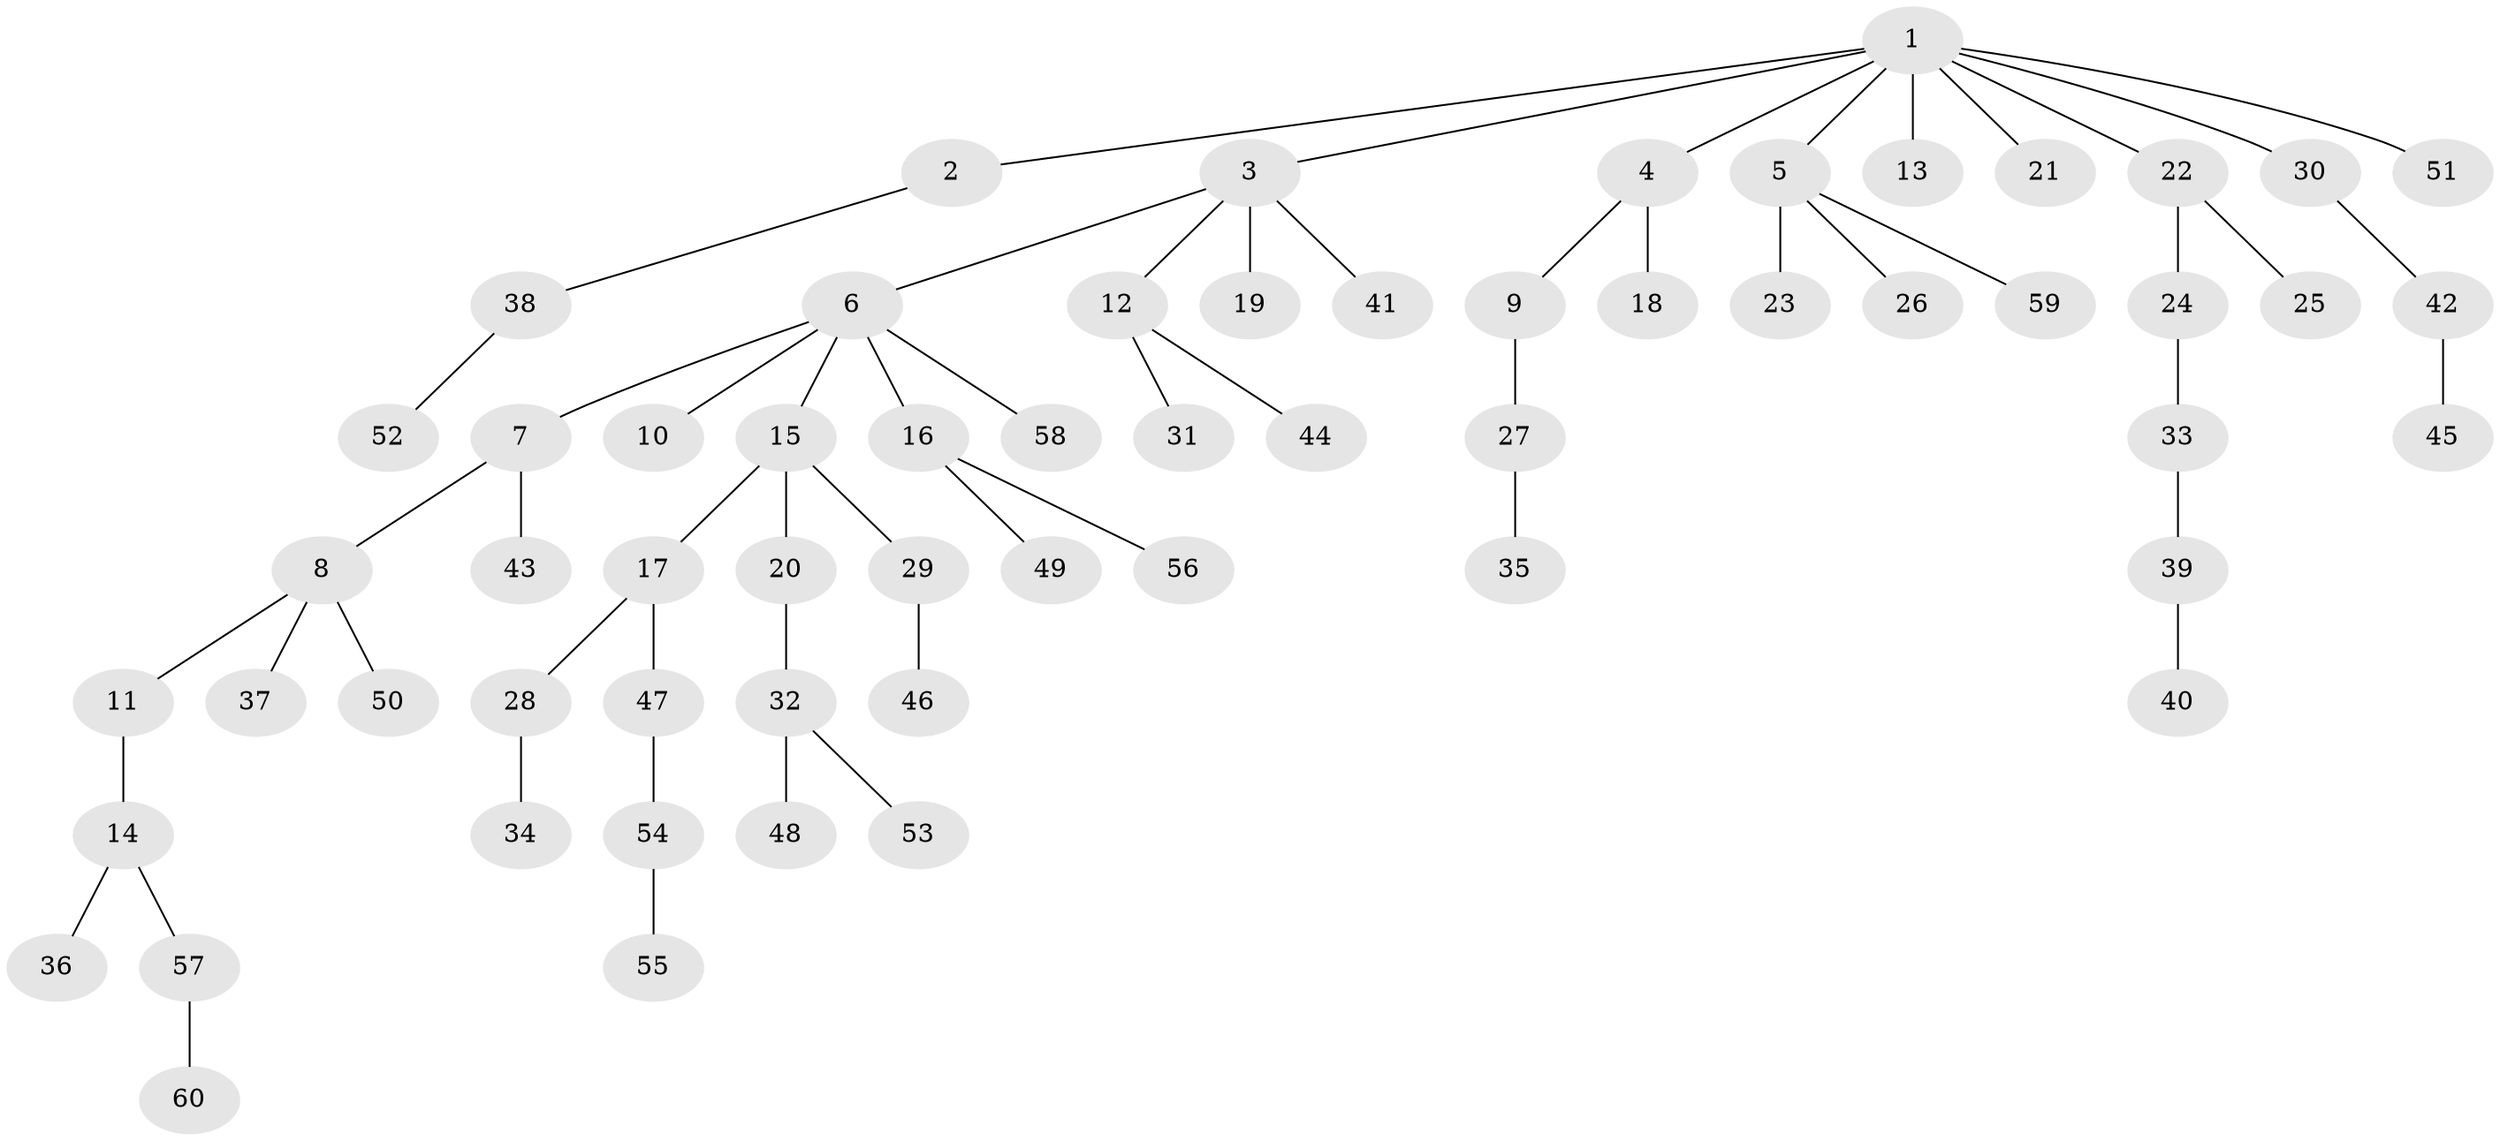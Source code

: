 // coarse degree distribution, {9: 0.025, 4: 0.05, 2: 0.25, 3: 0.1, 7: 0.025, 1: 0.55}
// Generated by graph-tools (version 1.1) at 2025/24/03/03/25 07:24:07]
// undirected, 60 vertices, 59 edges
graph export_dot {
graph [start="1"]
  node [color=gray90,style=filled];
  1;
  2;
  3;
  4;
  5;
  6;
  7;
  8;
  9;
  10;
  11;
  12;
  13;
  14;
  15;
  16;
  17;
  18;
  19;
  20;
  21;
  22;
  23;
  24;
  25;
  26;
  27;
  28;
  29;
  30;
  31;
  32;
  33;
  34;
  35;
  36;
  37;
  38;
  39;
  40;
  41;
  42;
  43;
  44;
  45;
  46;
  47;
  48;
  49;
  50;
  51;
  52;
  53;
  54;
  55;
  56;
  57;
  58;
  59;
  60;
  1 -- 2;
  1 -- 3;
  1 -- 4;
  1 -- 5;
  1 -- 13;
  1 -- 21;
  1 -- 22;
  1 -- 30;
  1 -- 51;
  2 -- 38;
  3 -- 6;
  3 -- 12;
  3 -- 19;
  3 -- 41;
  4 -- 9;
  4 -- 18;
  5 -- 23;
  5 -- 26;
  5 -- 59;
  6 -- 7;
  6 -- 10;
  6 -- 15;
  6 -- 16;
  6 -- 58;
  7 -- 8;
  7 -- 43;
  8 -- 11;
  8 -- 37;
  8 -- 50;
  9 -- 27;
  11 -- 14;
  12 -- 31;
  12 -- 44;
  14 -- 36;
  14 -- 57;
  15 -- 17;
  15 -- 20;
  15 -- 29;
  16 -- 49;
  16 -- 56;
  17 -- 28;
  17 -- 47;
  20 -- 32;
  22 -- 24;
  22 -- 25;
  24 -- 33;
  27 -- 35;
  28 -- 34;
  29 -- 46;
  30 -- 42;
  32 -- 48;
  32 -- 53;
  33 -- 39;
  38 -- 52;
  39 -- 40;
  42 -- 45;
  47 -- 54;
  54 -- 55;
  57 -- 60;
}
